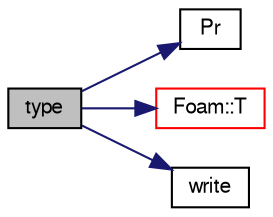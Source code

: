 digraph "type"
{
  bgcolor="transparent";
  edge [fontname="FreeSans",fontsize="10",labelfontname="FreeSans",labelfontsize="10"];
  node [fontname="FreeSans",fontsize="10",shape=record];
  rankdir="LR";
  Node8 [label="type",height=0.2,width=0.4,color="black", fillcolor="grey75", style="filled", fontcolor="black"];
  Node8 -> Node9 [color="midnightblue",fontsize="10",style="solid",fontname="FreeSans"];
  Node9 [label="Pr",height=0.2,width=0.4,color="black",URL="$a39152.html#a1db7a9e58e450e6ddc830a30f0674a02"];
  Node8 -> Node10 [color="midnightblue",fontsize="10",style="solid",fontname="FreeSans"];
  Node10 [label="Foam::T",height=0.2,width=0.4,color="red",URL="$a21124.html#ae57fda0abb14bb0944947c463c6e09d4"];
  Node8 -> Node15 [color="midnightblue",fontsize="10",style="solid",fontname="FreeSans"];
  Node15 [label="write",height=0.2,width=0.4,color="black",URL="$a30278.html#a78cec3e4ecac4a89a3ad8d38f2ad21f5",tooltip="Write to stream. "];
}
